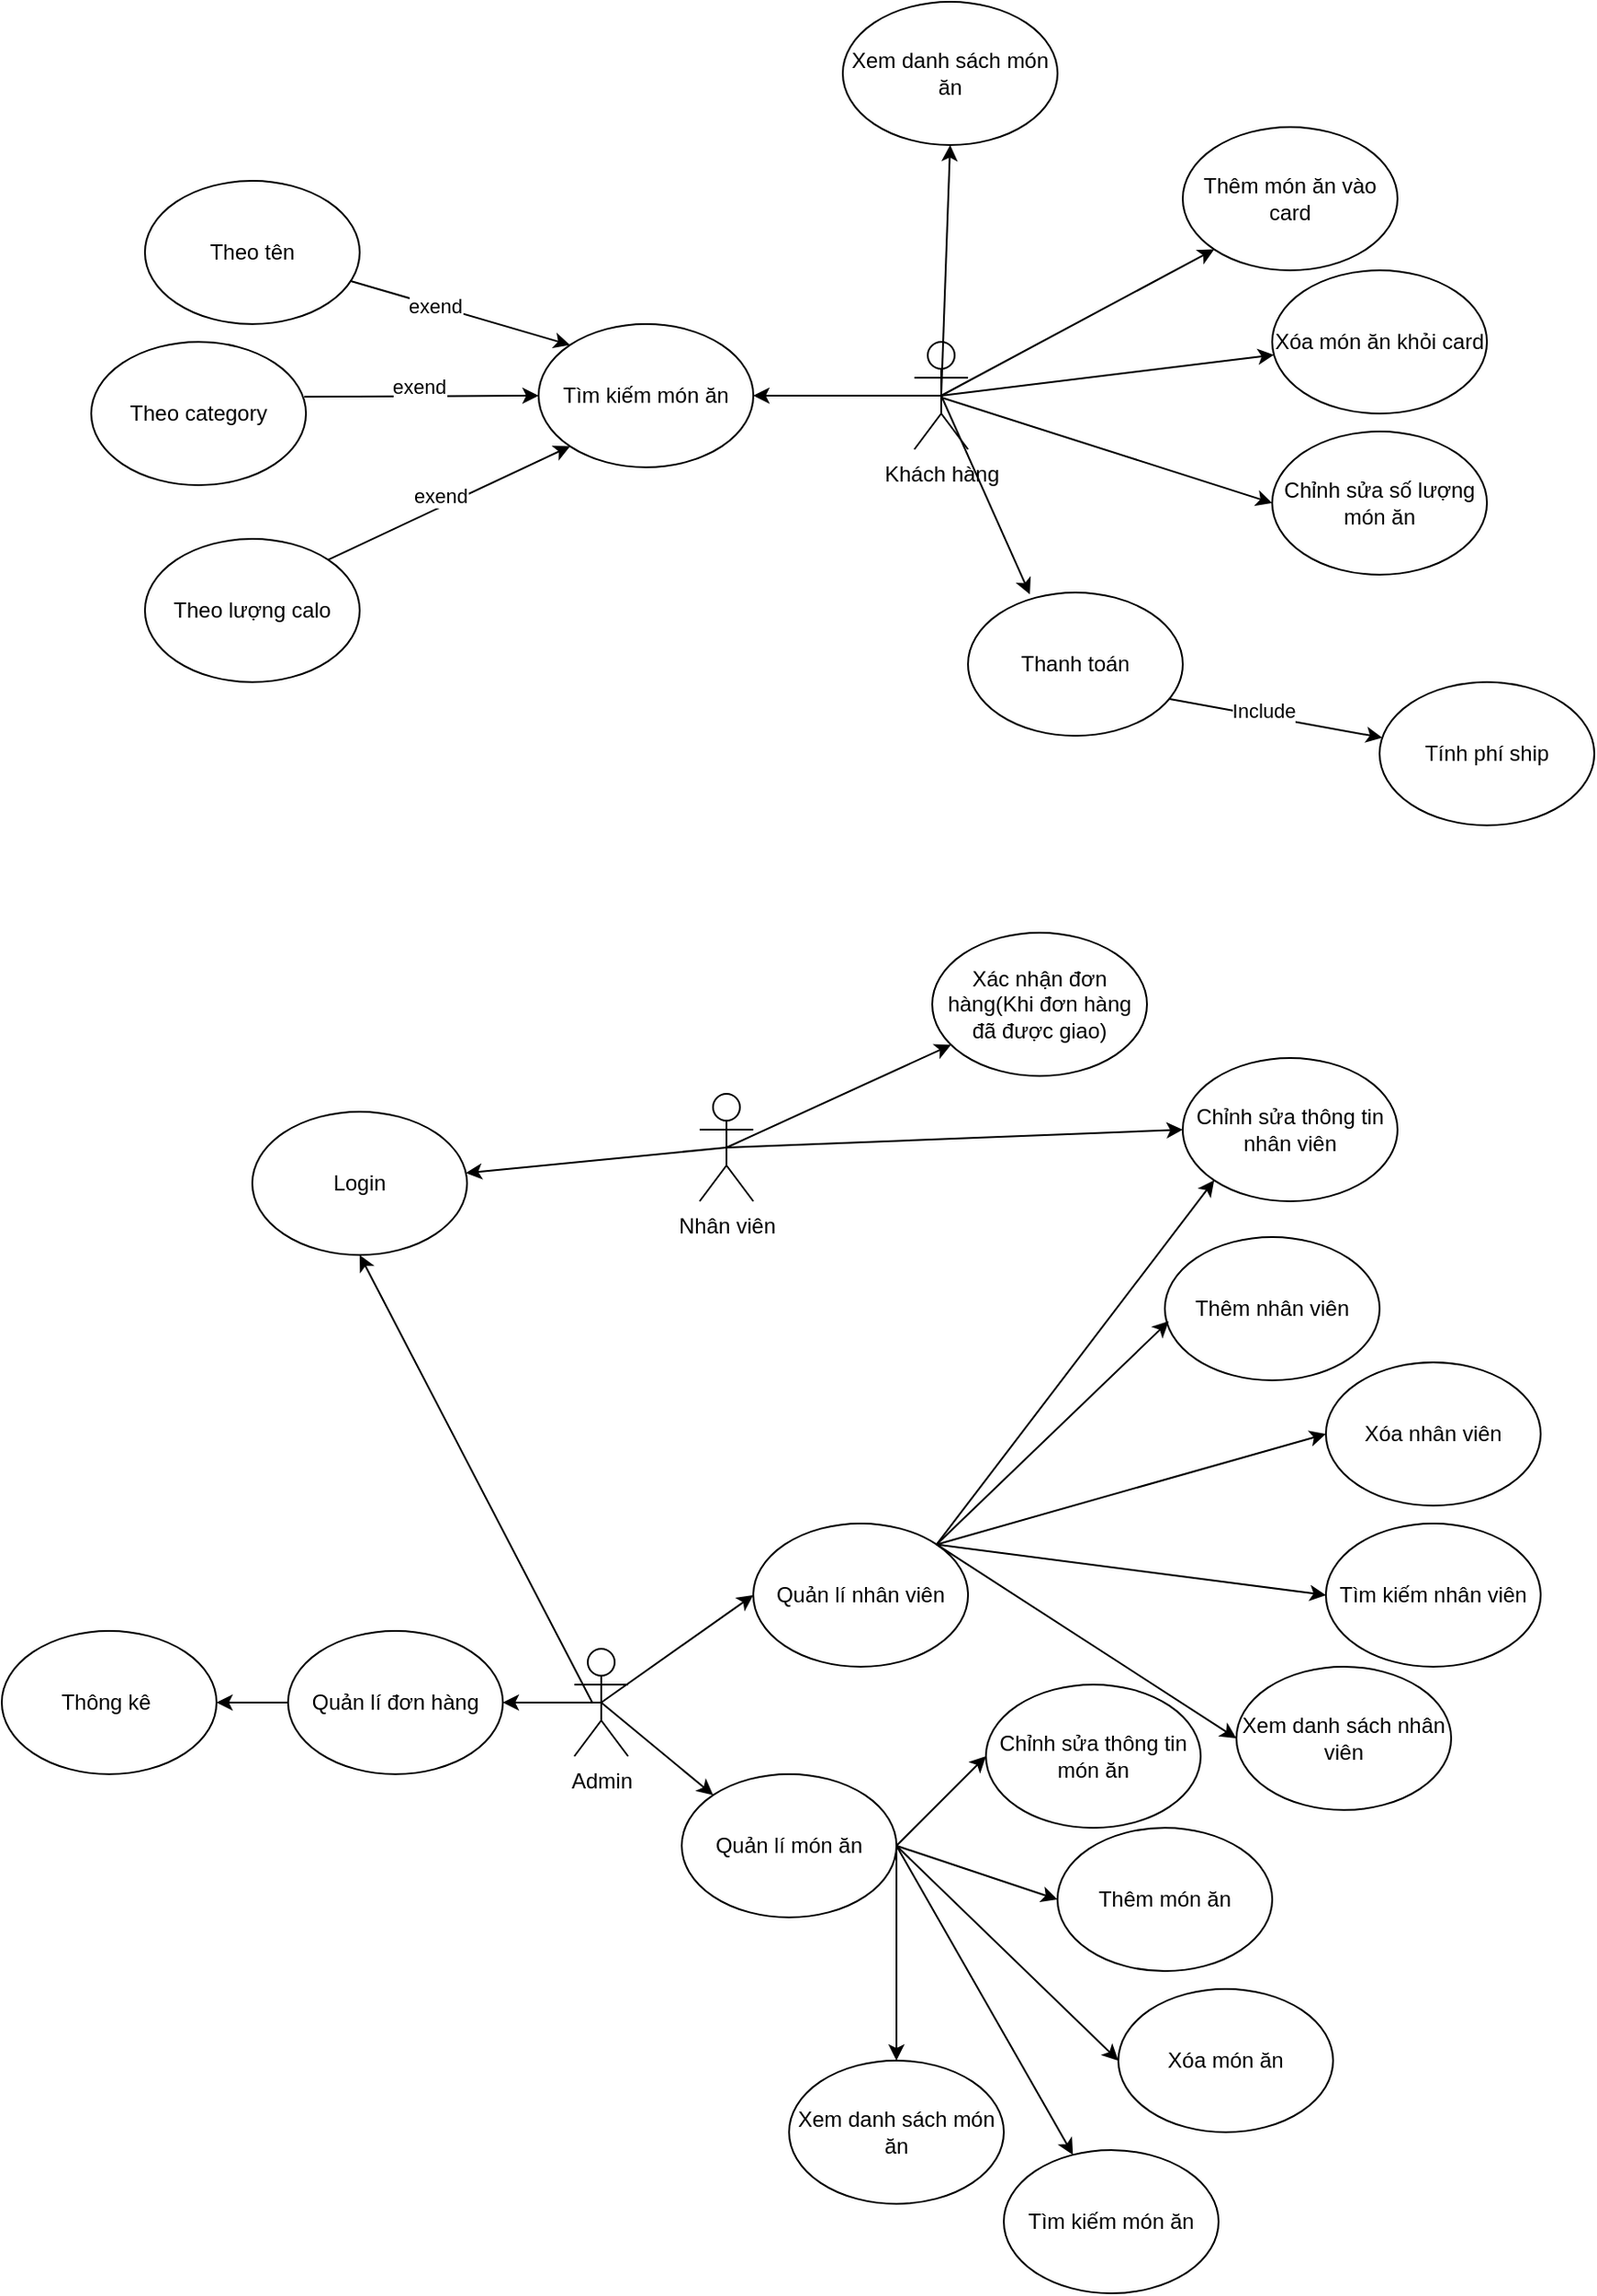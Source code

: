 <mxfile version="13.8.5" type="github">
  <diagram id="C5RBs43oDa-KdzZeNtuy" name="Page-1">
    <mxGraphModel dx="1865" dy="580" grid="1" gridSize="10" guides="1" tooltips="1" connect="1" arrows="1" fold="1" page="1" pageScale="1" pageWidth="827" pageHeight="1169" math="0" shadow="0">
      <root>
        <mxCell id="WIyWlLk6GJQsqaUBKTNV-0" />
        <mxCell id="WIyWlLk6GJQsqaUBKTNV-1" parent="WIyWlLk6GJQsqaUBKTNV-0" />
        <mxCell id="vsN9rLNtvl--MQkACp_t-0" value="Khách hàng" style="shape=umlActor;verticalLabelPosition=bottom;verticalAlign=top;html=1;outlineConnect=0;" vertex="1" parent="WIyWlLk6GJQsqaUBKTNV-1">
          <mxGeometry x="240" y="270" width="30" height="60" as="geometry" />
        </mxCell>
        <mxCell id="vsN9rLNtvl--MQkACp_t-1" value="Xem danh sách món ăn" style="ellipse;whiteSpace=wrap;html=1;" vertex="1" parent="WIyWlLk6GJQsqaUBKTNV-1">
          <mxGeometry x="200" y="80" width="120" height="80" as="geometry" />
        </mxCell>
        <mxCell id="vsN9rLNtvl--MQkACp_t-3" value="Thêm món ăn vào card" style="ellipse;whiteSpace=wrap;html=1;" vertex="1" parent="WIyWlLk6GJQsqaUBKTNV-1">
          <mxGeometry x="390" y="150" width="120" height="80" as="geometry" />
        </mxCell>
        <mxCell id="vsN9rLNtvl--MQkACp_t-4" value="Xóa món ăn khỏi card" style="ellipse;whiteSpace=wrap;html=1;" vertex="1" parent="WIyWlLk6GJQsqaUBKTNV-1">
          <mxGeometry x="440" y="230" width="120" height="80" as="geometry" />
        </mxCell>
        <mxCell id="vsN9rLNtvl--MQkACp_t-5" value="Chỉnh sửa số lượng món ăn" style="ellipse;whiteSpace=wrap;html=1;" vertex="1" parent="WIyWlLk6GJQsqaUBKTNV-1">
          <mxGeometry x="440" y="320" width="120" height="80" as="geometry" />
        </mxCell>
        <mxCell id="vsN9rLNtvl--MQkACp_t-6" value="Thanh toán" style="ellipse;whiteSpace=wrap;html=1;" vertex="1" parent="WIyWlLk6GJQsqaUBKTNV-1">
          <mxGeometry x="270" y="410" width="120" height="80" as="geometry" />
        </mxCell>
        <mxCell id="vsN9rLNtvl--MQkACp_t-7" value="Tính phí ship" style="ellipse;whiteSpace=wrap;html=1;" vertex="1" parent="WIyWlLk6GJQsqaUBKTNV-1">
          <mxGeometry x="500" y="460" width="120" height="80" as="geometry" />
        </mxCell>
        <mxCell id="vsN9rLNtvl--MQkACp_t-8" value="Tìm kiếm món ăn" style="ellipse;whiteSpace=wrap;html=1;" vertex="1" parent="WIyWlLk6GJQsqaUBKTNV-1">
          <mxGeometry x="30" y="260" width="120" height="80" as="geometry" />
        </mxCell>
        <mxCell id="vsN9rLNtvl--MQkACp_t-9" value="Theo tên" style="ellipse;whiteSpace=wrap;html=1;" vertex="1" parent="WIyWlLk6GJQsqaUBKTNV-1">
          <mxGeometry x="-190" y="180" width="120" height="80" as="geometry" />
        </mxCell>
        <mxCell id="vsN9rLNtvl--MQkACp_t-10" value="Theo category" style="ellipse;whiteSpace=wrap;html=1;" vertex="1" parent="WIyWlLk6GJQsqaUBKTNV-1">
          <mxGeometry x="-220" y="270" width="120" height="80" as="geometry" />
        </mxCell>
        <mxCell id="vsN9rLNtvl--MQkACp_t-11" value="Theo lượng calo" style="ellipse;whiteSpace=wrap;html=1;" vertex="1" parent="WIyWlLk6GJQsqaUBKTNV-1">
          <mxGeometry x="-190" y="380" width="120" height="80" as="geometry" />
        </mxCell>
        <mxCell id="vsN9rLNtvl--MQkACp_t-12" value="" style="endArrow=classic;html=1;entryX=0;entryY=0;entryDx=0;entryDy=0;" edge="1" parent="WIyWlLk6GJQsqaUBKTNV-1" source="vsN9rLNtvl--MQkACp_t-9" target="vsN9rLNtvl--MQkACp_t-8">
          <mxGeometry width="50" height="50" relative="1" as="geometry">
            <mxPoint x="40" y="200" as="sourcePoint" />
            <mxPoint x="20" y="350" as="targetPoint" />
          </mxGeometry>
        </mxCell>
        <mxCell id="vsN9rLNtvl--MQkACp_t-15" value="exend" style="edgeLabel;html=1;align=center;verticalAlign=middle;resizable=0;points=[];" vertex="1" connectable="0" parent="vsN9rLNtvl--MQkACp_t-12">
          <mxGeometry x="-0.145" y="2" relative="1" as="geometry">
            <mxPoint x="-6.42" y="0.6" as="offset" />
          </mxGeometry>
        </mxCell>
        <mxCell id="vsN9rLNtvl--MQkACp_t-13" value="" style="endArrow=classic;html=1;exitX=0.992;exitY=0.383;exitDx=0;exitDy=0;exitPerimeter=0;entryX=0;entryY=0.5;entryDx=0;entryDy=0;" edge="1" parent="WIyWlLk6GJQsqaUBKTNV-1" source="vsN9rLNtvl--MQkACp_t-10" target="vsN9rLNtvl--MQkACp_t-8">
          <mxGeometry width="50" height="50" relative="1" as="geometry">
            <mxPoint x="-70" y="330" as="sourcePoint" />
            <mxPoint y="270" as="targetPoint" />
          </mxGeometry>
        </mxCell>
        <mxCell id="vsN9rLNtvl--MQkACp_t-14" value="" style="endArrow=classic;html=1;exitX=1;exitY=0;exitDx=0;exitDy=0;entryX=0;entryY=1;entryDx=0;entryDy=0;" edge="1" parent="WIyWlLk6GJQsqaUBKTNV-1" source="vsN9rLNtvl--MQkACp_t-11" target="vsN9rLNtvl--MQkACp_t-8">
          <mxGeometry width="50" height="50" relative="1" as="geometry">
            <mxPoint x="-60" y="420" as="sourcePoint" />
            <mxPoint x="50" y="380" as="targetPoint" />
          </mxGeometry>
        </mxCell>
        <mxCell id="vsN9rLNtvl--MQkACp_t-16" value="exend" style="edgeLabel;html=1;align=center;verticalAlign=middle;resizable=0;points=[];" vertex="1" connectable="0" parent="WIyWlLk6GJQsqaUBKTNV-1">
          <mxGeometry x="-79.997" y="300.002" as="geometry">
            <mxPoint x="43" y="-5" as="offset" />
          </mxGeometry>
        </mxCell>
        <mxCell id="vsN9rLNtvl--MQkACp_t-17" value="exend" style="edgeLabel;html=1;align=center;verticalAlign=middle;resizable=0;points=[];" vertex="1" connectable="0" parent="WIyWlLk6GJQsqaUBKTNV-1">
          <mxGeometry x="10.003" y="260.002" as="geometry">
            <mxPoint x="-35" y="96" as="offset" />
          </mxGeometry>
        </mxCell>
        <mxCell id="vsN9rLNtvl--MQkACp_t-18" value="" style="endArrow=classic;html=1;exitX=0.5;exitY=0.5;exitDx=0;exitDy=0;exitPerimeter=0;entryX=1;entryY=0.5;entryDx=0;entryDy=0;" edge="1" parent="WIyWlLk6GJQsqaUBKTNV-1" source="vsN9rLNtvl--MQkACp_t-0" target="vsN9rLNtvl--MQkACp_t-8">
          <mxGeometry width="50" height="50" relative="1" as="geometry">
            <mxPoint x="170" y="270" as="sourcePoint" />
            <mxPoint x="220" y="220" as="targetPoint" />
          </mxGeometry>
        </mxCell>
        <mxCell id="vsN9rLNtvl--MQkACp_t-19" value="" style="endArrow=classic;html=1;exitX=0.5;exitY=0.5;exitDx=0;exitDy=0;exitPerimeter=0;entryX=0.5;entryY=1;entryDx=0;entryDy=0;" edge="1" parent="WIyWlLk6GJQsqaUBKTNV-1" source="vsN9rLNtvl--MQkACp_t-0" target="vsN9rLNtvl--MQkACp_t-1">
          <mxGeometry width="50" height="50" relative="1" as="geometry">
            <mxPoint x="300" y="290" as="sourcePoint" />
            <mxPoint x="350" y="240" as="targetPoint" />
          </mxGeometry>
        </mxCell>
        <mxCell id="vsN9rLNtvl--MQkACp_t-20" value="" style="endArrow=classic;html=1;exitX=0.5;exitY=0.5;exitDx=0;exitDy=0;exitPerimeter=0;entryX=0;entryY=1;entryDx=0;entryDy=0;" edge="1" parent="WIyWlLk6GJQsqaUBKTNV-1" source="vsN9rLNtvl--MQkACp_t-0" target="vsN9rLNtvl--MQkACp_t-3">
          <mxGeometry width="50" height="50" relative="1" as="geometry">
            <mxPoint x="290" y="300" as="sourcePoint" />
            <mxPoint x="390" y="230" as="targetPoint" />
          </mxGeometry>
        </mxCell>
        <mxCell id="vsN9rLNtvl--MQkACp_t-21" value="" style="endArrow=classic;html=1;exitX=0.5;exitY=0.5;exitDx=0;exitDy=0;exitPerimeter=0;" edge="1" parent="WIyWlLk6GJQsqaUBKTNV-1" source="vsN9rLNtvl--MQkACp_t-0" target="vsN9rLNtvl--MQkACp_t-4">
          <mxGeometry width="50" height="50" relative="1" as="geometry">
            <mxPoint x="340" y="330" as="sourcePoint" />
            <mxPoint x="390" y="280" as="targetPoint" />
          </mxGeometry>
        </mxCell>
        <mxCell id="vsN9rLNtvl--MQkACp_t-22" value="" style="endArrow=classic;html=1;entryX=0;entryY=0.5;entryDx=0;entryDy=0;" edge="1" parent="WIyWlLk6GJQsqaUBKTNV-1" target="vsN9rLNtvl--MQkACp_t-5">
          <mxGeometry width="50" height="50" relative="1" as="geometry">
            <mxPoint x="255" y="301" as="sourcePoint" />
            <mxPoint x="370" y="310" as="targetPoint" />
          </mxGeometry>
        </mxCell>
        <mxCell id="vsN9rLNtvl--MQkACp_t-23" value="" style="endArrow=classic;html=1;exitX=0.5;exitY=0.5;exitDx=0;exitDy=0;exitPerimeter=0;entryX=0.288;entryY=0.013;entryDx=0;entryDy=0;entryPerimeter=0;" edge="1" parent="WIyWlLk6GJQsqaUBKTNV-1" source="vsN9rLNtvl--MQkACp_t-0" target="vsN9rLNtvl--MQkACp_t-6">
          <mxGeometry width="50" height="50" relative="1" as="geometry">
            <mxPoint x="190" y="420" as="sourcePoint" />
            <mxPoint x="240" y="370" as="targetPoint" />
          </mxGeometry>
        </mxCell>
        <mxCell id="vsN9rLNtvl--MQkACp_t-24" value="" style="endArrow=classic;html=1;exitX=0.935;exitY=0.742;exitDx=0;exitDy=0;exitPerimeter=0;entryX=0.012;entryY=0.388;entryDx=0;entryDy=0;entryPerimeter=0;" edge="1" parent="WIyWlLk6GJQsqaUBKTNV-1" source="vsN9rLNtvl--MQkACp_t-6" target="vsN9rLNtvl--MQkACp_t-7">
          <mxGeometry width="50" height="50" relative="1" as="geometry">
            <mxPoint x="380" y="540" as="sourcePoint" />
            <mxPoint x="430" y="490" as="targetPoint" />
          </mxGeometry>
        </mxCell>
        <mxCell id="vsN9rLNtvl--MQkACp_t-25" value="Include" style="edgeLabel;html=1;align=center;verticalAlign=middle;resizable=0;points=[];" vertex="1" connectable="0" parent="WIyWlLk6GJQsqaUBKTNV-1">
          <mxGeometry x="470.003" y="380.002" as="geometry">
            <mxPoint x="-35" y="96" as="offset" />
          </mxGeometry>
        </mxCell>
        <mxCell id="vsN9rLNtvl--MQkACp_t-26" value="Nhân viên" style="shape=umlActor;verticalLabelPosition=bottom;verticalAlign=top;html=1;outlineConnect=0;" vertex="1" parent="WIyWlLk6GJQsqaUBKTNV-1">
          <mxGeometry x="120" y="690" width="30" height="60" as="geometry" />
        </mxCell>
        <mxCell id="vsN9rLNtvl--MQkACp_t-27" value="Login" style="ellipse;whiteSpace=wrap;html=1;" vertex="1" parent="WIyWlLk6GJQsqaUBKTNV-1">
          <mxGeometry x="-130" y="700" width="120" height="80" as="geometry" />
        </mxCell>
        <mxCell id="vsN9rLNtvl--MQkACp_t-28" value="Xác nhận đơn hàng(Khi đơn hàng đã được giao)" style="ellipse;whiteSpace=wrap;html=1;" vertex="1" parent="WIyWlLk6GJQsqaUBKTNV-1">
          <mxGeometry x="250" y="600" width="120" height="80" as="geometry" />
        </mxCell>
        <mxCell id="vsN9rLNtvl--MQkACp_t-29" value="Admin" style="shape=umlActor;verticalLabelPosition=bottom;verticalAlign=top;html=1;outlineConnect=0;" vertex="1" parent="WIyWlLk6GJQsqaUBKTNV-1">
          <mxGeometry x="50" y="1000" width="30" height="60" as="geometry" />
        </mxCell>
        <mxCell id="vsN9rLNtvl--MQkACp_t-30" value="Thêm nhân viên" style="ellipse;whiteSpace=wrap;html=1;" vertex="1" parent="WIyWlLk6GJQsqaUBKTNV-1">
          <mxGeometry x="380" y="770" width="120" height="80" as="geometry" />
        </mxCell>
        <mxCell id="vsN9rLNtvl--MQkACp_t-31" value="Chỉnh sửa thông tin nhân viên" style="ellipse;whiteSpace=wrap;html=1;" vertex="1" parent="WIyWlLk6GJQsqaUBKTNV-1">
          <mxGeometry x="390" y="670" width="120" height="80" as="geometry" />
        </mxCell>
        <mxCell id="vsN9rLNtvl--MQkACp_t-32" value="Xóa nhân viên" style="ellipse;whiteSpace=wrap;html=1;" vertex="1" parent="WIyWlLk6GJQsqaUBKTNV-1">
          <mxGeometry x="470" y="840" width="120" height="80" as="geometry" />
        </mxCell>
        <mxCell id="vsN9rLNtvl--MQkACp_t-33" value="Tìm kiếm nhân viên" style="ellipse;whiteSpace=wrap;html=1;" vertex="1" parent="WIyWlLk6GJQsqaUBKTNV-1">
          <mxGeometry x="470" y="930" width="120" height="80" as="geometry" />
        </mxCell>
        <mxCell id="vsN9rLNtvl--MQkACp_t-35" value="" style="endArrow=classic;html=1;exitX=0.5;exitY=0.5;exitDx=0;exitDy=0;exitPerimeter=0;" edge="1" parent="WIyWlLk6GJQsqaUBKTNV-1" source="vsN9rLNtvl--MQkACp_t-26" target="vsN9rLNtvl--MQkACp_t-27">
          <mxGeometry width="50" height="50" relative="1" as="geometry">
            <mxPoint x="145" y="750" as="sourcePoint" />
            <mxPoint x="210" y="660" as="targetPoint" />
          </mxGeometry>
        </mxCell>
        <mxCell id="vsN9rLNtvl--MQkACp_t-36" value="" style="endArrow=classic;html=1;exitX=0.5;exitY=0.5;exitDx=0;exitDy=0;exitPerimeter=0;" edge="1" parent="WIyWlLk6GJQsqaUBKTNV-1" source="vsN9rLNtvl--MQkACp_t-26" target="vsN9rLNtvl--MQkACp_t-28">
          <mxGeometry width="50" height="50" relative="1" as="geometry">
            <mxPoint x="180" y="740" as="sourcePoint" />
            <mxPoint x="230" y="690" as="targetPoint" />
          </mxGeometry>
        </mxCell>
        <mxCell id="vsN9rLNtvl--MQkACp_t-37" value="" style="endArrow=classic;html=1;exitX=0.5;exitY=0.5;exitDx=0;exitDy=0;exitPerimeter=0;entryX=0;entryY=0.5;entryDx=0;entryDy=0;" edge="1" parent="WIyWlLk6GJQsqaUBKTNV-1" source="vsN9rLNtvl--MQkACp_t-26" target="vsN9rLNtvl--MQkACp_t-31">
          <mxGeometry width="50" height="50" relative="1" as="geometry">
            <mxPoint x="220" y="780" as="sourcePoint" />
            <mxPoint x="270" y="730" as="targetPoint" />
          </mxGeometry>
        </mxCell>
        <mxCell id="vsN9rLNtvl--MQkACp_t-38" value="" style="endArrow=classic;html=1;exitX=1;exitY=0;exitDx=0;exitDy=0;entryX=0;entryY=1;entryDx=0;entryDy=0;" edge="1" parent="WIyWlLk6GJQsqaUBKTNV-1" source="vsN9rLNtvl--MQkACp_t-41" target="vsN9rLNtvl--MQkACp_t-31">
          <mxGeometry width="50" height="50" relative="1" as="geometry">
            <mxPoint x="180" y="970" as="sourcePoint" />
            <mxPoint x="240" y="910" as="targetPoint" />
          </mxGeometry>
        </mxCell>
        <mxCell id="vsN9rLNtvl--MQkACp_t-39" value="" style="endArrow=classic;html=1;entryX=0.018;entryY=0.588;entryDx=0;entryDy=0;entryPerimeter=0;exitX=1;exitY=0;exitDx=0;exitDy=0;" edge="1" parent="WIyWlLk6GJQsqaUBKTNV-1" source="vsN9rLNtvl--MQkACp_t-41" target="vsN9rLNtvl--MQkACp_t-30">
          <mxGeometry width="50" height="50" relative="1" as="geometry">
            <mxPoint x="190" y="1020" as="sourcePoint" />
            <mxPoint x="240" y="970" as="targetPoint" />
          </mxGeometry>
        </mxCell>
        <mxCell id="vsN9rLNtvl--MQkACp_t-40" value="" style="endArrow=classic;html=1;exitX=1;exitY=0;exitDx=0;exitDy=0;entryX=0;entryY=0.5;entryDx=0;entryDy=0;" edge="1" parent="WIyWlLk6GJQsqaUBKTNV-1" source="vsN9rLNtvl--MQkACp_t-41" target="vsN9rLNtvl--MQkACp_t-32">
          <mxGeometry width="50" height="50" relative="1" as="geometry">
            <mxPoint x="200" y="1040" as="sourcePoint" />
            <mxPoint x="250" y="990" as="targetPoint" />
          </mxGeometry>
        </mxCell>
        <mxCell id="vsN9rLNtvl--MQkACp_t-41" value="Quản lí nhân viên" style="ellipse;whiteSpace=wrap;html=1;" vertex="1" parent="WIyWlLk6GJQsqaUBKTNV-1">
          <mxGeometry x="150" y="930" width="120" height="80" as="geometry" />
        </mxCell>
        <mxCell id="vsN9rLNtvl--MQkACp_t-43" value="Quản lí đơn hàng" style="ellipse;whiteSpace=wrap;html=1;" vertex="1" parent="WIyWlLk6GJQsqaUBKTNV-1">
          <mxGeometry x="-110" y="990" width="120" height="80" as="geometry" />
        </mxCell>
        <mxCell id="vsN9rLNtvl--MQkACp_t-44" value="Xem danh sách nhân viên" style="ellipse;whiteSpace=wrap;html=1;" vertex="1" parent="WIyWlLk6GJQsqaUBKTNV-1">
          <mxGeometry x="420" y="1010" width="120" height="80" as="geometry" />
        </mxCell>
        <mxCell id="vsN9rLNtvl--MQkACp_t-45" value="" style="endArrow=classic;html=1;exitX=1;exitY=0;exitDx=0;exitDy=0;entryX=0;entryY=0.5;entryDx=0;entryDy=0;" edge="1" parent="WIyWlLk6GJQsqaUBKTNV-1" source="vsN9rLNtvl--MQkACp_t-41" target="vsN9rLNtvl--MQkACp_t-44">
          <mxGeometry width="50" height="50" relative="1" as="geometry">
            <mxPoint x="330" y="920" as="sourcePoint" />
            <mxPoint x="450" y="940" as="targetPoint" />
          </mxGeometry>
        </mxCell>
        <mxCell id="vsN9rLNtvl--MQkACp_t-59" value="Thêm món ăn" style="ellipse;whiteSpace=wrap;html=1;" vertex="1" parent="WIyWlLk6GJQsqaUBKTNV-1">
          <mxGeometry x="320" y="1100" width="120" height="80" as="geometry" />
        </mxCell>
        <mxCell id="vsN9rLNtvl--MQkACp_t-60" value="Chỉnh sửa thông tin món ăn" style="ellipse;whiteSpace=wrap;html=1;" vertex="1" parent="WIyWlLk6GJQsqaUBKTNV-1">
          <mxGeometry x="280" y="1020" width="120" height="80" as="geometry" />
        </mxCell>
        <mxCell id="vsN9rLNtvl--MQkACp_t-61" value="Xóa món ăn" style="ellipse;whiteSpace=wrap;html=1;" vertex="1" parent="WIyWlLk6GJQsqaUBKTNV-1">
          <mxGeometry x="354" y="1190" width="120" height="80" as="geometry" />
        </mxCell>
        <mxCell id="vsN9rLNtvl--MQkACp_t-62" value="Quản lí món ăn" style="ellipse;whiteSpace=wrap;html=1;" vertex="1" parent="WIyWlLk6GJQsqaUBKTNV-1">
          <mxGeometry x="110" y="1070" width="120" height="80" as="geometry" />
        </mxCell>
        <mxCell id="vsN9rLNtvl--MQkACp_t-63" value="" style="endArrow=classic;html=1;exitX=1;exitY=0.5;exitDx=0;exitDy=0;entryX=0;entryY=0.5;entryDx=0;entryDy=0;" edge="1" parent="WIyWlLk6GJQsqaUBKTNV-1" source="vsN9rLNtvl--MQkACp_t-62" target="vsN9rLNtvl--MQkACp_t-60">
          <mxGeometry width="50" height="50" relative="1" as="geometry">
            <mxPoint x="210" y="1410" as="sourcePoint" />
            <mxPoint x="437.574" y="1178.284" as="targetPoint" />
          </mxGeometry>
        </mxCell>
        <mxCell id="vsN9rLNtvl--MQkACp_t-64" value="" style="endArrow=classic;html=1;entryX=0;entryY=0.5;entryDx=0;entryDy=0;exitX=1;exitY=0.5;exitDx=0;exitDy=0;" edge="1" parent="WIyWlLk6GJQsqaUBKTNV-1" source="vsN9rLNtvl--MQkACp_t-62" target="vsN9rLNtvl--MQkACp_t-59">
          <mxGeometry width="50" height="50" relative="1" as="geometry">
            <mxPoint x="220" y="1460" as="sourcePoint" />
            <mxPoint x="482.16" y="1237.04" as="targetPoint" />
          </mxGeometry>
        </mxCell>
        <mxCell id="vsN9rLNtvl--MQkACp_t-65" value="" style="endArrow=classic;html=1;exitX=1;exitY=0.5;exitDx=0;exitDy=0;entryX=0;entryY=0.5;entryDx=0;entryDy=0;" edge="1" parent="WIyWlLk6GJQsqaUBKTNV-1" source="vsN9rLNtvl--MQkACp_t-62" target="vsN9rLNtvl--MQkACp_t-61">
          <mxGeometry width="50" height="50" relative="1" as="geometry">
            <mxPoint x="230" y="1480" as="sourcePoint" />
            <mxPoint x="500" y="1310" as="targetPoint" />
          </mxGeometry>
        </mxCell>
        <mxCell id="vsN9rLNtvl--MQkACp_t-67" value="" style="endArrow=classic;html=1;exitX=1;exitY=0.5;exitDx=0;exitDy=0;entryX=0.5;entryY=0;entryDx=0;entryDy=0;" edge="1" parent="WIyWlLk6GJQsqaUBKTNV-1" source="vsN9rLNtvl--MQkACp_t-62" target="vsN9rLNtvl--MQkACp_t-69">
          <mxGeometry width="50" height="50" relative="1" as="geometry">
            <mxPoint x="360" y="1360" as="sourcePoint" />
            <mxPoint x="480" y="1480" as="targetPoint" />
          </mxGeometry>
        </mxCell>
        <mxCell id="vsN9rLNtvl--MQkACp_t-68" value="Tìm kiếm món ăn" style="ellipse;whiteSpace=wrap;html=1;" vertex="1" parent="WIyWlLk6GJQsqaUBKTNV-1">
          <mxGeometry x="290" y="1280" width="120" height="80" as="geometry" />
        </mxCell>
        <mxCell id="vsN9rLNtvl--MQkACp_t-69" value="Xem danh sách món ăn" style="ellipse;whiteSpace=wrap;html=1;" vertex="1" parent="WIyWlLk6GJQsqaUBKTNV-1">
          <mxGeometry x="170" y="1230" width="120" height="80" as="geometry" />
        </mxCell>
        <mxCell id="vsN9rLNtvl--MQkACp_t-70" value="" style="endArrow=classic;html=1;exitX=1;exitY=0.5;exitDx=0;exitDy=0;" edge="1" parent="WIyWlLk6GJQsqaUBKTNV-1" source="vsN9rLNtvl--MQkACp_t-62" target="vsN9rLNtvl--MQkACp_t-68">
          <mxGeometry width="50" height="50" relative="1" as="geometry">
            <mxPoint x="300" y="1250" as="sourcePoint" />
            <mxPoint x="500" y="1372" as="targetPoint" />
          </mxGeometry>
        </mxCell>
        <mxCell id="vsN9rLNtvl--MQkACp_t-71" value="Thông kê&amp;nbsp;" style="ellipse;whiteSpace=wrap;html=1;" vertex="1" parent="WIyWlLk6GJQsqaUBKTNV-1">
          <mxGeometry x="-270" y="990" width="120" height="80" as="geometry" />
        </mxCell>
        <mxCell id="vsN9rLNtvl--MQkACp_t-72" value="" style="endArrow=classic;html=1;exitX=0.5;exitY=0.5;exitDx=0;exitDy=0;exitPerimeter=0;" edge="1" parent="WIyWlLk6GJQsqaUBKTNV-1" source="vsN9rLNtvl--MQkACp_t-29" target="vsN9rLNtvl--MQkACp_t-43">
          <mxGeometry width="50" height="50" relative="1" as="geometry">
            <mxPoint x="150" y="1430" as="sourcePoint" />
            <mxPoint x="200" y="1380" as="targetPoint" />
          </mxGeometry>
        </mxCell>
        <mxCell id="vsN9rLNtvl--MQkACp_t-73" value="" style="endArrow=classic;html=1;" edge="1" parent="WIyWlLk6GJQsqaUBKTNV-1" source="vsN9rLNtvl--MQkACp_t-43" target="vsN9rLNtvl--MQkACp_t-71">
          <mxGeometry width="50" height="50" relative="1" as="geometry">
            <mxPoint x="320" y="1650" as="sourcePoint" />
            <mxPoint x="-160" y="1043" as="targetPoint" />
          </mxGeometry>
        </mxCell>
        <mxCell id="vsN9rLNtvl--MQkACp_t-74" value="" style="endArrow=classic;html=1;exitX=1;exitY=0;exitDx=0;exitDy=0;entryX=0;entryY=0.5;entryDx=0;entryDy=0;" edge="1" parent="WIyWlLk6GJQsqaUBKTNV-1" source="vsN9rLNtvl--MQkACp_t-41" target="vsN9rLNtvl--MQkACp_t-33">
          <mxGeometry width="50" height="50" relative="1" as="geometry">
            <mxPoint x="400" y="910" as="sourcePoint" />
            <mxPoint x="550" y="1040" as="targetPoint" />
          </mxGeometry>
        </mxCell>
        <mxCell id="vsN9rLNtvl--MQkACp_t-76" value="" style="endArrow=classic;html=1;exitX=0.5;exitY=0.5;exitDx=0;exitDy=0;exitPerimeter=0;entryX=0;entryY=0.5;entryDx=0;entryDy=0;" edge="1" parent="WIyWlLk6GJQsqaUBKTNV-1" source="vsN9rLNtvl--MQkACp_t-29" target="vsN9rLNtvl--MQkACp_t-41">
          <mxGeometry width="50" height="50" relative="1" as="geometry">
            <mxPoint x="230" y="1020" as="sourcePoint" />
            <mxPoint x="280" y="970" as="targetPoint" />
          </mxGeometry>
        </mxCell>
        <mxCell id="vsN9rLNtvl--MQkACp_t-79" value="" style="endArrow=classic;html=1;exitX=0.5;exitY=0.5;exitDx=0;exitDy=0;exitPerimeter=0;entryX=0;entryY=0;entryDx=0;entryDy=0;" edge="1" parent="WIyWlLk6GJQsqaUBKTNV-1" source="vsN9rLNtvl--MQkACp_t-29" target="vsN9rLNtvl--MQkACp_t-62">
          <mxGeometry width="50" height="50" relative="1" as="geometry">
            <mxPoint x="160" y="1150" as="sourcePoint" />
            <mxPoint x="210" y="1100" as="targetPoint" />
          </mxGeometry>
        </mxCell>
        <mxCell id="vsN9rLNtvl--MQkACp_t-80" value="" style="endArrow=classic;html=1;entryX=0.5;entryY=1;entryDx=0;entryDy=0;" edge="1" parent="WIyWlLk6GJQsqaUBKTNV-1" target="vsN9rLNtvl--MQkACp_t-27">
          <mxGeometry width="50" height="50" relative="1" as="geometry">
            <mxPoint x="60" y="1030" as="sourcePoint" />
            <mxPoint x="-0.145" y="752.784" as="targetPoint" />
          </mxGeometry>
        </mxCell>
      </root>
    </mxGraphModel>
  </diagram>
</mxfile>
